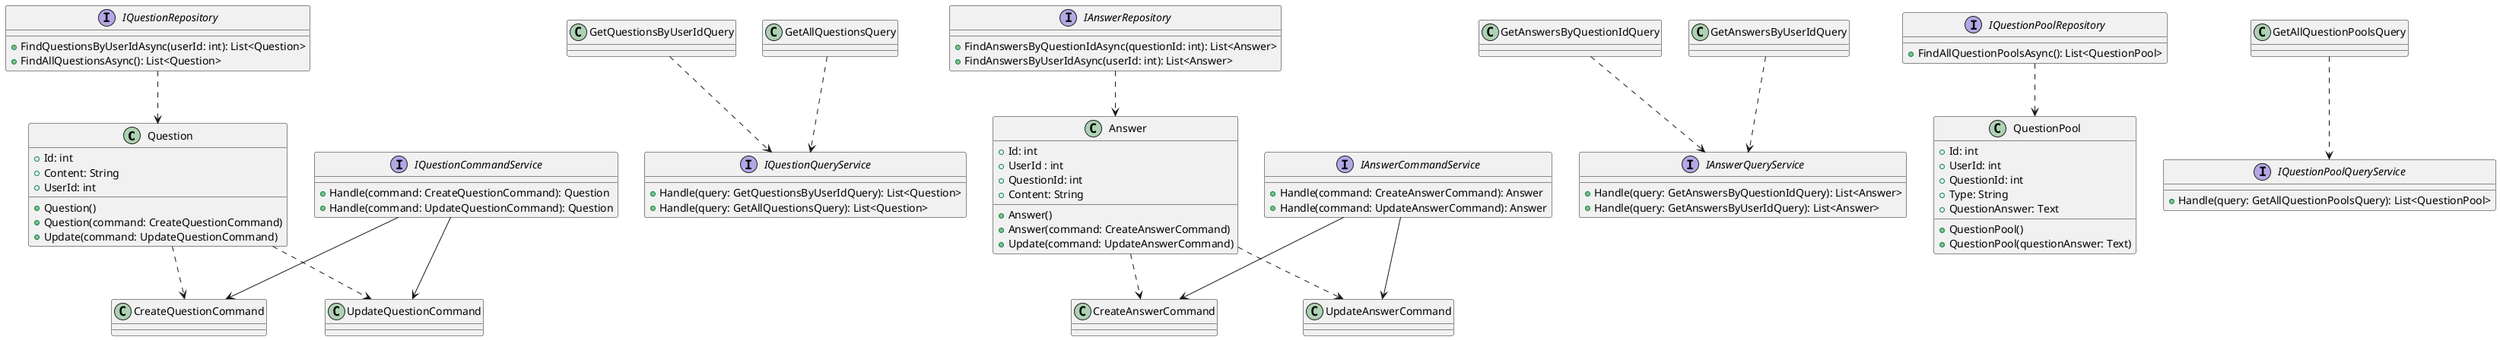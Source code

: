 @startuml

class Question {
  +Id: int
  +Content: String
  +UserId: int
  +Question()
  +Question(command: CreateQuestionCommand)
  +Update(command: UpdateQuestionCommand)
}



interface IQuestionRepository{
 +FindQuestionsByUserIdAsync(userId: int): List<Question>
    +FindAllQuestionsAsync(): List<Question>
}

interface IQuestionCommandService{
 +Handle(command: CreateQuestionCommand): Question
 +Handle(command: UpdateQuestionCommand): Question
}


class CreateQuestionCommand {
}

class UpdateQuestionCommand {
}

interface IQuestionQueryService {
+Handle(query: GetQuestionsByUserIdQuery): List<Question>
+Handle(query: GetAllQuestionsQuery): List<Question>
}

class GetQuestionsByUserIdQuery {
}
class GetAllQuestionsQuery


Question ..> CreateQuestionCommand
Question ..> UpdateQuestionCommand
IQuestionRepository ..> Question
IQuestionCommandService --> CreateQuestionCommand
IQuestionCommandService --> UpdateQuestionCommand
GetQuestionsByUserIdQuery ..> IQuestionQueryService
GetAllQuestionsQuery ..> IQuestionQueryService





class Answer {
  +Id: int
  +UserId : int
  +QuestionId: int
  +Content: String
  +Answer()
  +Answer(command: CreateAnswerCommand)
  +Update(command: UpdateAnswerCommand)
}

interface IAnswerRepository{
 +FindAnswersByQuestionIdAsync(questionId: int): List<Answer>
    +FindAnswersByUserIdAsync(userId: int): List<Answer>
}

interface IAnswerCommandService{
 +Handle(command: CreateAnswerCommand): Answer
 +Handle(command: UpdateAnswerCommand): Answer
}


class CreateAnswerCommand {
}

class UpdateAnswerCommand {
}
interface IAnswerQueryService {
+Handle(query: GetAnswersByQuestionIdQuery): List<Answer>
+Handle(query: GetAnswersByUserIdQuery): List<Answer>
}
class GetAnswersByQuestionIdQuery {
}
class GetAnswersByUserIdQuery {
 }


Answer ..> CreateAnswerCommand
Answer ..> UpdateAnswerCommand
IAnswerRepository ..> Answer
IAnswerCommandService --> CreateAnswerCommand
IAnswerCommandService --> UpdateAnswerCommand
GetAnswersByQuestionIdQuery ..> IAnswerQueryService
GetAnswersByUserIdQuery ..> IAnswerQueryService


class QuestionPool {
  +Id: int
  +UserId: int
    +QuestionId: int
  +Type: String
  +QuestionAnswer: Text
    +QuestionPool()
    +QuestionPool(questionAnswer: Text)
}

interface IQuestionPoolRepository{
    +FindAllQuestionPoolsAsync(): List<QuestionPool>
}
interface IQuestionPoolQueryService {
+Handle(query: GetAllQuestionPoolsQuery): List<QuestionPool>
}
class GetAllQuestionPoolsQuery {
}
IQuestionPoolRepository ..> QuestionPool

GetAllQuestionPoolsQuery ..> IQuestionPoolQueryService


@enduml